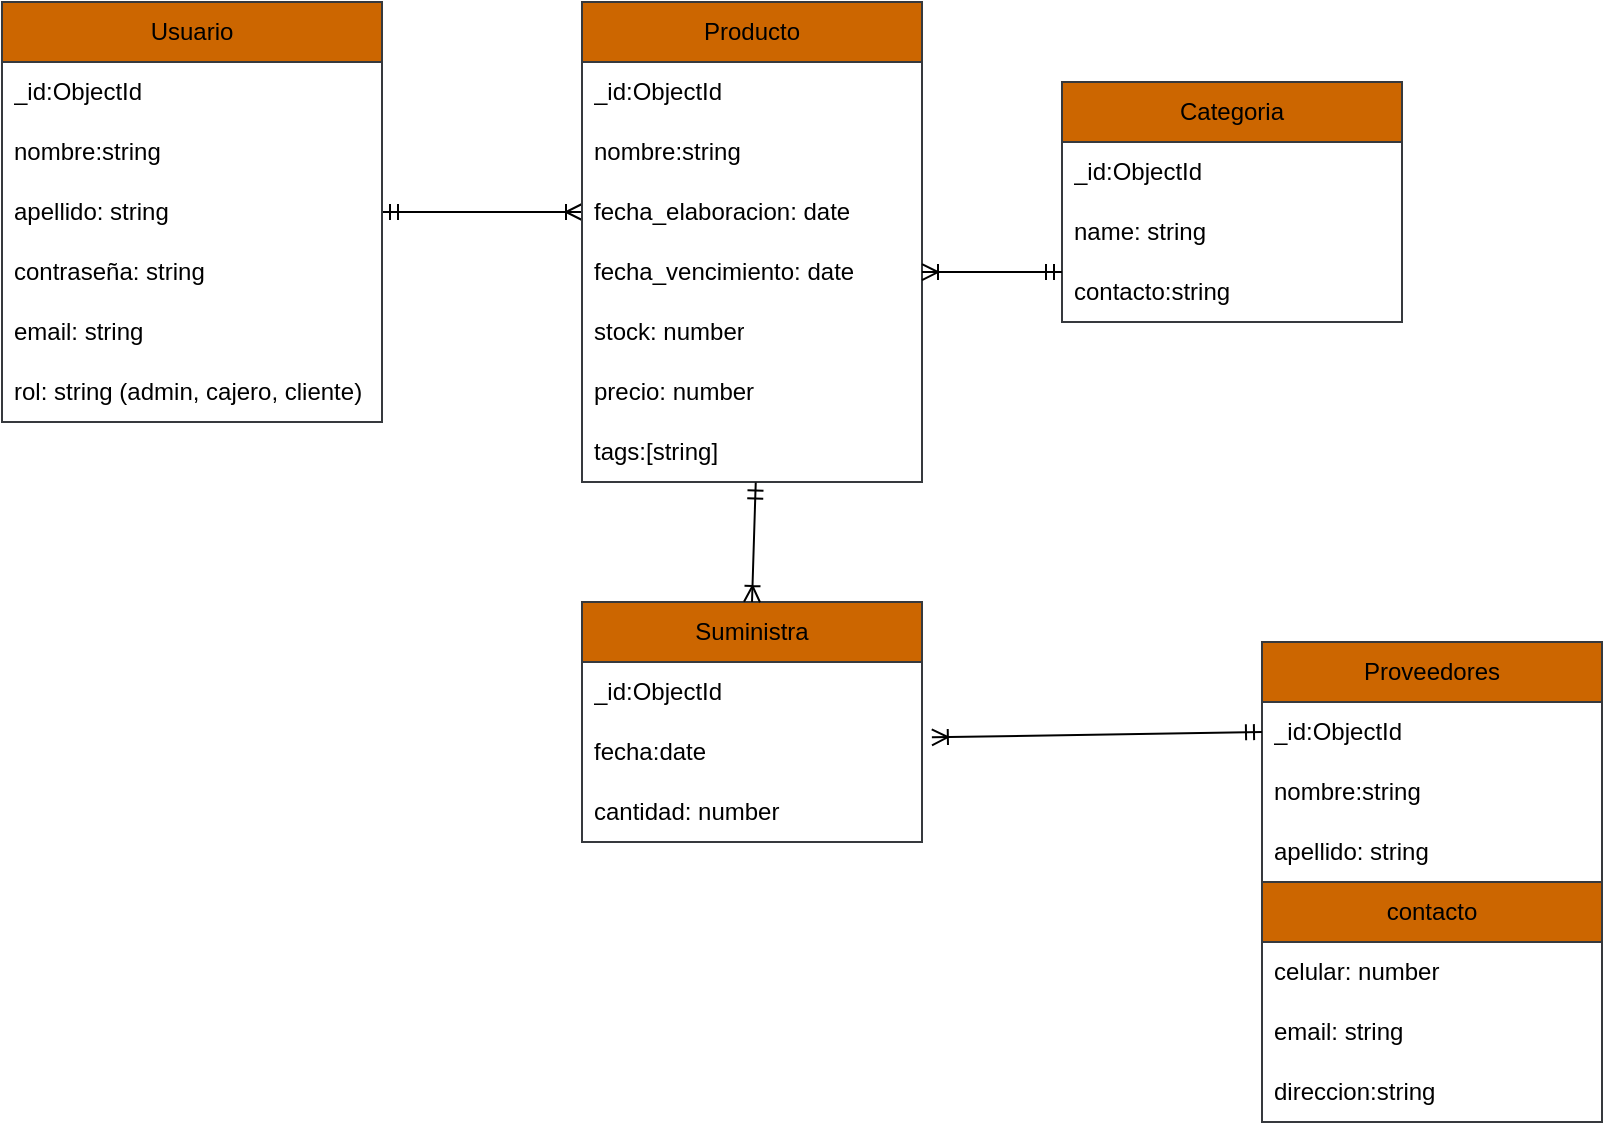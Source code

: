 <mxfile>
    <diagram name="Página-1" id="myOj7--uxku3YDa_1o3H">
        <mxGraphModel dx="1213" dy="675" grid="1" gridSize="10" guides="1" tooltips="1" connect="1" arrows="1" fold="1" page="1" pageScale="1" pageWidth="1200" pageHeight="1600" math="0" shadow="0">
            <root>
                <mxCell id="0"/>
                <mxCell id="1" parent="0"/>
                <mxCell id="5eGcqjzckgf_CJeMLG9v-30" style="edgeStyle=orthogonalEdgeStyle;rounded=0;orthogonalLoop=1;jettySize=auto;html=1;entryX=0;entryY=0.5;entryDx=0;entryDy=0;endArrow=ERoneToMany;endFill=0;startArrow=ERmandOne;startFill=0;" parent="1" source="5eGcqjzckgf_CJeMLG9v-1" target="5eGcqjzckgf_CJeMLG9v-11" edge="1">
                    <mxGeometry relative="1" as="geometry"/>
                </mxCell>
                <mxCell id="5eGcqjzckgf_CJeMLG9v-1" value="Usuario" style="swimlane;fontStyle=0;childLayout=stackLayout;horizontal=1;startSize=30;horizontalStack=0;resizeParent=1;resizeParentMax=0;resizeLast=0;collapsible=1;marginBottom=0;whiteSpace=wrap;html=1;fillColor=#CC6600;strokeColor=#36393d;" parent="1" vertex="1">
                    <mxGeometry x="150" y="440" width="190" height="210" as="geometry"/>
                </mxCell>
                <mxCell id="5eGcqjzckgf_CJeMLG9v-2" value="_id:ObjectId" style="text;strokeColor=none;fillColor=none;align=left;verticalAlign=middle;spacingLeft=4;spacingRight=4;overflow=hidden;points=[[0,0.5],[1,0.5]];portConstraint=eastwest;rotatable=0;whiteSpace=wrap;html=1;" parent="5eGcqjzckgf_CJeMLG9v-1" vertex="1">
                    <mxGeometry y="30" width="190" height="30" as="geometry"/>
                </mxCell>
                <mxCell id="5eGcqjzckgf_CJeMLG9v-3" value="nombre:string" style="text;strokeColor=none;fillColor=none;align=left;verticalAlign=middle;spacingLeft=4;spacingRight=4;overflow=hidden;points=[[0,0.5],[1,0.5]];portConstraint=eastwest;rotatable=0;whiteSpace=wrap;html=1;" parent="5eGcqjzckgf_CJeMLG9v-1" vertex="1">
                    <mxGeometry y="60" width="190" height="30" as="geometry"/>
                </mxCell>
                <mxCell id="5eGcqjzckgf_CJeMLG9v-4" value="apellido: string" style="text;strokeColor=none;fillColor=none;align=left;verticalAlign=middle;spacingLeft=4;spacingRight=4;overflow=hidden;points=[[0,0.5],[1,0.5]];portConstraint=eastwest;rotatable=0;whiteSpace=wrap;html=1;" parent="5eGcqjzckgf_CJeMLG9v-1" vertex="1">
                    <mxGeometry y="90" width="190" height="30" as="geometry"/>
                </mxCell>
                <mxCell id="5eGcqjzckgf_CJeMLG9v-5" value="contraseña: string" style="text;strokeColor=none;fillColor=none;align=left;verticalAlign=middle;spacingLeft=4;spacingRight=4;overflow=hidden;points=[[0,0.5],[1,0.5]];portConstraint=eastwest;rotatable=0;whiteSpace=wrap;html=1;" parent="5eGcqjzckgf_CJeMLG9v-1" vertex="1">
                    <mxGeometry y="120" width="190" height="30" as="geometry"/>
                </mxCell>
                <mxCell id="5eGcqjzckgf_CJeMLG9v-6" value="email: string" style="text;strokeColor=none;fillColor=none;align=left;verticalAlign=middle;spacingLeft=4;spacingRight=4;overflow=hidden;points=[[0,0.5],[1,0.5]];portConstraint=eastwest;rotatable=0;whiteSpace=wrap;html=1;" parent="5eGcqjzckgf_CJeMLG9v-1" vertex="1">
                    <mxGeometry y="150" width="190" height="30" as="geometry"/>
                </mxCell>
                <mxCell id="5eGcqjzckgf_CJeMLG9v-7" value="rol: string (admin, cajero, cliente)" style="text;strokeColor=none;fillColor=none;align=left;verticalAlign=middle;spacingLeft=4;spacingRight=4;overflow=hidden;points=[[0,0.5],[1,0.5]];portConstraint=eastwest;rotatable=0;whiteSpace=wrap;html=1;" parent="5eGcqjzckgf_CJeMLG9v-1" vertex="1">
                    <mxGeometry y="180" width="190" height="30" as="geometry"/>
                </mxCell>
                <mxCell id="5eGcqjzckgf_CJeMLG9v-8" value="Producto" style="swimlane;fontStyle=0;childLayout=stackLayout;horizontal=1;startSize=30;horizontalStack=0;resizeParent=1;resizeParentMax=0;resizeLast=0;collapsible=1;marginBottom=0;whiteSpace=wrap;html=1;fillColor=#CC6600;strokeColor=#36393d;" parent="1" vertex="1">
                    <mxGeometry x="440" y="440" width="170" height="240" as="geometry"/>
                </mxCell>
                <mxCell id="5eGcqjzckgf_CJeMLG9v-9" value="_id:ObjectId" style="text;strokeColor=none;fillColor=none;align=left;verticalAlign=middle;spacingLeft=4;spacingRight=4;overflow=hidden;points=[[0,0.5],[1,0.5]];portConstraint=eastwest;rotatable=0;whiteSpace=wrap;html=1;" parent="5eGcqjzckgf_CJeMLG9v-8" vertex="1">
                    <mxGeometry y="30" width="170" height="30" as="geometry"/>
                </mxCell>
                <mxCell id="5eGcqjzckgf_CJeMLG9v-10" value="nombre:string" style="text;strokeColor=none;fillColor=none;align=left;verticalAlign=middle;spacingLeft=4;spacingRight=4;overflow=hidden;points=[[0,0.5],[1,0.5]];portConstraint=eastwest;rotatable=0;whiteSpace=wrap;html=1;" parent="5eGcqjzckgf_CJeMLG9v-8" vertex="1">
                    <mxGeometry y="60" width="170" height="30" as="geometry"/>
                </mxCell>
                <mxCell id="5eGcqjzckgf_CJeMLG9v-11" value="fecha_elaboracion: date" style="text;strokeColor=none;fillColor=none;align=left;verticalAlign=middle;spacingLeft=4;spacingRight=4;overflow=hidden;points=[[0,0.5],[1,0.5]];portConstraint=eastwest;rotatable=0;whiteSpace=wrap;html=1;" parent="5eGcqjzckgf_CJeMLG9v-8" vertex="1">
                    <mxGeometry y="90" width="170" height="30" as="geometry"/>
                </mxCell>
                <mxCell id="5eGcqjzckgf_CJeMLG9v-12" value="fecha_vencimiento: date" style="text;strokeColor=none;fillColor=none;align=left;verticalAlign=middle;spacingLeft=4;spacingRight=4;overflow=hidden;points=[[0,0.5],[1,0.5]];portConstraint=eastwest;rotatable=0;whiteSpace=wrap;html=1;" parent="5eGcqjzckgf_CJeMLG9v-8" vertex="1">
                    <mxGeometry y="120" width="170" height="30" as="geometry"/>
                </mxCell>
                <mxCell id="5eGcqjzckgf_CJeMLG9v-13" value="stock: number" style="text;strokeColor=none;fillColor=none;align=left;verticalAlign=middle;spacingLeft=4;spacingRight=4;overflow=hidden;points=[[0,0.5],[1,0.5]];portConstraint=eastwest;rotatable=0;whiteSpace=wrap;html=1;" parent="5eGcqjzckgf_CJeMLG9v-8" vertex="1">
                    <mxGeometry y="150" width="170" height="30" as="geometry"/>
                </mxCell>
                <mxCell id="5eGcqjzckgf_CJeMLG9v-14" value="precio: number" style="text;strokeColor=none;fillColor=none;align=left;verticalAlign=middle;spacingLeft=4;spacingRight=4;overflow=hidden;points=[[0,0.5],[1,0.5]];portConstraint=eastwest;rotatable=0;whiteSpace=wrap;html=1;" parent="5eGcqjzckgf_CJeMLG9v-8" vertex="1">
                    <mxGeometry y="180" width="170" height="30" as="geometry"/>
                </mxCell>
                <mxCell id="5eGcqjzckgf_CJeMLG9v-15" value="tags:[string]" style="text;strokeColor=none;fillColor=none;align=left;verticalAlign=middle;spacingLeft=4;spacingRight=4;overflow=hidden;points=[[0,0.5],[1,0.5]];portConstraint=eastwest;rotatable=0;whiteSpace=wrap;html=1;" parent="5eGcqjzckgf_CJeMLG9v-8" vertex="1">
                    <mxGeometry y="210" width="170" height="30" as="geometry"/>
                </mxCell>
                <mxCell id="5eGcqjzckgf_CJeMLG9v-16" value="Proveedores" style="swimlane;fontStyle=0;childLayout=stackLayout;horizontal=1;startSize=30;horizontalStack=0;resizeParent=1;resizeParentMax=0;resizeLast=0;collapsible=1;marginBottom=0;whiteSpace=wrap;html=1;fillColor=#CC6600;strokeColor=#36393d;" parent="1" vertex="1">
                    <mxGeometry x="780" y="760" width="170" height="240" as="geometry"/>
                </mxCell>
                <mxCell id="5eGcqjzckgf_CJeMLG9v-17" value="_id:ObjectId" style="text;strokeColor=none;fillColor=none;align=left;verticalAlign=middle;spacingLeft=4;spacingRight=4;overflow=hidden;points=[[0,0.5],[1,0.5]];portConstraint=eastwest;rotatable=0;whiteSpace=wrap;html=1;" parent="5eGcqjzckgf_CJeMLG9v-16" vertex="1">
                    <mxGeometry y="30" width="170" height="30" as="geometry"/>
                </mxCell>
                <mxCell id="5eGcqjzckgf_CJeMLG9v-18" value="nombre:string" style="text;strokeColor=none;fillColor=none;align=left;verticalAlign=middle;spacingLeft=4;spacingRight=4;overflow=hidden;points=[[0,0.5],[1,0.5]];portConstraint=eastwest;rotatable=0;whiteSpace=wrap;html=1;" parent="5eGcqjzckgf_CJeMLG9v-16" vertex="1">
                    <mxGeometry y="60" width="170" height="30" as="geometry"/>
                </mxCell>
                <mxCell id="5eGcqjzckgf_CJeMLG9v-19" value="apellido: string" style="text;strokeColor=none;fillColor=none;align=left;verticalAlign=middle;spacingLeft=4;spacingRight=4;overflow=hidden;points=[[0,0.5],[1,0.5]];portConstraint=eastwest;rotatable=0;whiteSpace=wrap;html=1;" parent="5eGcqjzckgf_CJeMLG9v-16" vertex="1">
                    <mxGeometry y="90" width="170" height="30" as="geometry"/>
                </mxCell>
                <mxCell id="5eGcqjzckgf_CJeMLG9v-20" value="contacto" style="swimlane;fontStyle=0;childLayout=stackLayout;horizontal=1;startSize=30;horizontalStack=0;resizeParent=1;resizeParentMax=0;resizeLast=0;collapsible=1;marginBottom=0;whiteSpace=wrap;html=1;fillColor=#CC6600;strokeColor=#36393d;" parent="5eGcqjzckgf_CJeMLG9v-16" vertex="1">
                    <mxGeometry y="120" width="170" height="120" as="geometry"/>
                </mxCell>
                <mxCell id="5eGcqjzckgf_CJeMLG9v-21" value="celular: number" style="text;strokeColor=none;fillColor=none;align=left;verticalAlign=middle;spacingLeft=4;spacingRight=4;overflow=hidden;points=[[0,0.5],[1,0.5]];portConstraint=eastwest;rotatable=0;whiteSpace=wrap;html=1;" parent="5eGcqjzckgf_CJeMLG9v-20" vertex="1">
                    <mxGeometry y="30" width="170" height="30" as="geometry"/>
                </mxCell>
                <mxCell id="5eGcqjzckgf_CJeMLG9v-22" value="email: string&amp;nbsp;" style="text;strokeColor=none;fillColor=none;align=left;verticalAlign=middle;spacingLeft=4;spacingRight=4;overflow=hidden;points=[[0,0.5],[1,0.5]];portConstraint=eastwest;rotatable=0;whiteSpace=wrap;html=1;" parent="5eGcqjzckgf_CJeMLG9v-20" vertex="1">
                    <mxGeometry y="60" width="170" height="30" as="geometry"/>
                </mxCell>
                <mxCell id="5eGcqjzckgf_CJeMLG9v-23" value="direccion:string" style="text;strokeColor=none;fillColor=none;align=left;verticalAlign=middle;spacingLeft=4;spacingRight=4;overflow=hidden;points=[[0,0.5],[1,0.5]];portConstraint=eastwest;rotatable=0;whiteSpace=wrap;html=1;" parent="5eGcqjzckgf_CJeMLG9v-20" vertex="1">
                    <mxGeometry y="90" width="170" height="30" as="geometry"/>
                </mxCell>
                <mxCell id="5eGcqjzckgf_CJeMLG9v-24" value="Categoria" style="swimlane;fontStyle=0;childLayout=stackLayout;horizontal=1;startSize=30;horizontalStack=0;resizeParent=1;resizeParentMax=0;resizeLast=0;collapsible=1;marginBottom=0;whiteSpace=wrap;html=1;fillColor=#CC6600;strokeColor=#36393d;" parent="1" vertex="1">
                    <mxGeometry x="680" y="480" width="170" height="120" as="geometry"/>
                </mxCell>
                <mxCell id="5eGcqjzckgf_CJeMLG9v-25" value="_id:ObjectId" style="text;strokeColor=none;fillColor=none;align=left;verticalAlign=middle;spacingLeft=4;spacingRight=4;overflow=hidden;points=[[0,0.5],[1,0.5]];portConstraint=eastwest;rotatable=0;whiteSpace=wrap;html=1;" parent="5eGcqjzckgf_CJeMLG9v-24" vertex="1">
                    <mxGeometry y="30" width="170" height="30" as="geometry"/>
                </mxCell>
                <mxCell id="5eGcqjzckgf_CJeMLG9v-26" value="name: string&amp;nbsp;" style="text;strokeColor=none;fillColor=none;align=left;verticalAlign=middle;spacingLeft=4;spacingRight=4;overflow=hidden;points=[[0,0.5],[1,0.5]];portConstraint=eastwest;rotatable=0;whiteSpace=wrap;html=1;" parent="5eGcqjzckgf_CJeMLG9v-24" vertex="1">
                    <mxGeometry y="60" width="170" height="30" as="geometry"/>
                </mxCell>
                <mxCell id="5eGcqjzckgf_CJeMLG9v-27" value="contacto:string" style="text;strokeColor=none;fillColor=none;align=left;verticalAlign=middle;spacingLeft=4;spacingRight=4;overflow=hidden;points=[[0,0.5],[1,0.5]];portConstraint=eastwest;rotatable=0;whiteSpace=wrap;html=1;" parent="5eGcqjzckgf_CJeMLG9v-24" vertex="1">
                    <mxGeometry y="90" width="170" height="30" as="geometry"/>
                </mxCell>
                <mxCell id="5eGcqjzckgf_CJeMLG9v-29" style="edgeStyle=orthogonalEdgeStyle;rounded=0;orthogonalLoop=1;jettySize=auto;html=1;entryX=0;entryY=0.167;entryDx=0;entryDy=0;entryPerimeter=0;endArrow=ERmandOne;endFill=0;startArrow=ERoneToMany;startFill=0;" parent="1" source="5eGcqjzckgf_CJeMLG9v-12" target="5eGcqjzckgf_CJeMLG9v-27" edge="1">
                    <mxGeometry relative="1" as="geometry"/>
                </mxCell>
                <mxCell id="9V3pfqEdL2suaRnKyKPb-1" value="Suministra" style="swimlane;fontStyle=0;childLayout=stackLayout;horizontal=1;startSize=30;horizontalStack=0;resizeParent=1;resizeParentMax=0;resizeLast=0;collapsible=1;marginBottom=0;whiteSpace=wrap;html=1;fillColor=#CC6600;strokeColor=#36393d;" parent="1" vertex="1">
                    <mxGeometry x="440" y="740" width="170" height="120" as="geometry"/>
                </mxCell>
                <mxCell id="9V3pfqEdL2suaRnKyKPb-2" value="_id:ObjectId" style="text;strokeColor=none;fillColor=none;align=left;verticalAlign=middle;spacingLeft=4;spacingRight=4;overflow=hidden;points=[[0,0.5],[1,0.5]];portConstraint=eastwest;rotatable=0;whiteSpace=wrap;html=1;" parent="9V3pfqEdL2suaRnKyKPb-1" vertex="1">
                    <mxGeometry y="30" width="170" height="30" as="geometry"/>
                </mxCell>
                <mxCell id="9V3pfqEdL2suaRnKyKPb-3" value="fecha:date" style="text;strokeColor=none;fillColor=none;align=left;verticalAlign=middle;spacingLeft=4;spacingRight=4;overflow=hidden;points=[[0,0.5],[1,0.5]];portConstraint=eastwest;rotatable=0;whiteSpace=wrap;html=1;" parent="9V3pfqEdL2suaRnKyKPb-1" vertex="1">
                    <mxGeometry y="60" width="170" height="30" as="geometry"/>
                </mxCell>
                <mxCell id="9V3pfqEdL2suaRnKyKPb-4" value="cantidad: number" style="text;strokeColor=none;fillColor=none;align=left;verticalAlign=middle;spacingLeft=4;spacingRight=4;overflow=hidden;points=[[0,0.5],[1,0.5]];portConstraint=eastwest;rotatable=0;whiteSpace=wrap;html=1;" parent="9V3pfqEdL2suaRnKyKPb-1" vertex="1">
                    <mxGeometry y="90" width="170" height="30" as="geometry"/>
                </mxCell>
                <mxCell id="9V3pfqEdL2suaRnKyKPb-8" value="" style="endArrow=ERmandOne;html=1;rounded=0;entryX=0.511;entryY=1.007;entryDx=0;entryDy=0;entryPerimeter=0;exitX=0.5;exitY=0;exitDx=0;exitDy=0;startArrow=ERoneToMany;startFill=0;endFill=0;" parent="1" source="9V3pfqEdL2suaRnKyKPb-1" target="5eGcqjzckgf_CJeMLG9v-15" edge="1">
                    <mxGeometry relative="1" as="geometry">
                        <mxPoint x="240" y="750" as="sourcePoint"/>
                        <mxPoint x="400" y="750" as="targetPoint"/>
                    </mxGeometry>
                </mxCell>
                <mxCell id="9V3pfqEdL2suaRnKyKPb-16" value="" style="endArrow=ERmandOne;html=1;rounded=0;entryX=0;entryY=0.5;entryDx=0;entryDy=0;startArrow=ERoneToMany;startFill=0;endFill=0;exitX=1.029;exitY=0.256;exitDx=0;exitDy=0;exitPerimeter=0;" parent="1" target="5eGcqjzckgf_CJeMLG9v-17" edge="1" source="9V3pfqEdL2suaRnKyKPb-3">
                    <mxGeometry relative="1" as="geometry">
                        <mxPoint x="525" y="870" as="sourcePoint"/>
                        <mxPoint x="692" y="840" as="targetPoint"/>
                    </mxGeometry>
                </mxCell>
            </root>
        </mxGraphModel>
    </diagram>
</mxfile>